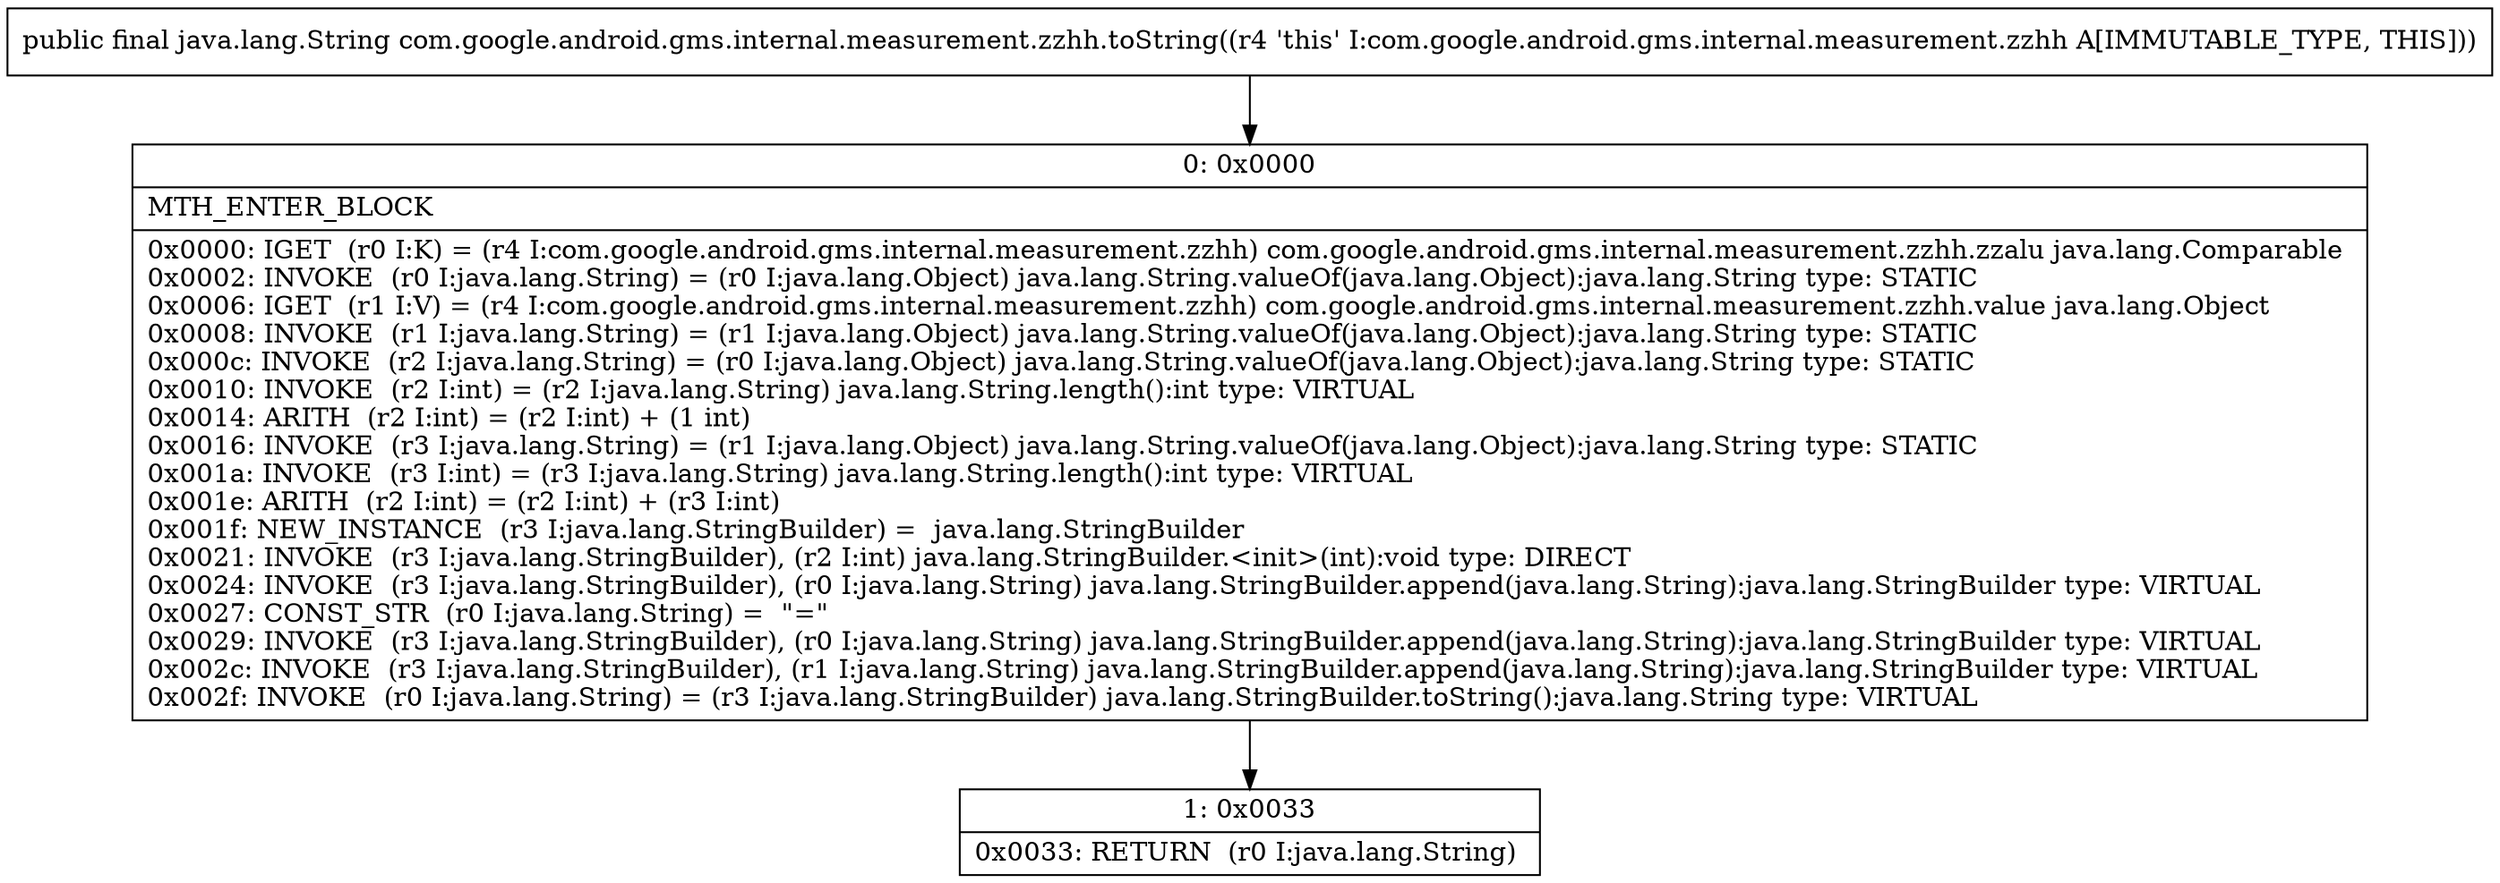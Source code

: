 digraph "CFG forcom.google.android.gms.internal.measurement.zzhh.toString()Ljava\/lang\/String;" {
Node_0 [shape=record,label="{0\:\ 0x0000|MTH_ENTER_BLOCK\l|0x0000: IGET  (r0 I:K) = (r4 I:com.google.android.gms.internal.measurement.zzhh) com.google.android.gms.internal.measurement.zzhh.zzalu java.lang.Comparable \l0x0002: INVOKE  (r0 I:java.lang.String) = (r0 I:java.lang.Object) java.lang.String.valueOf(java.lang.Object):java.lang.String type: STATIC \l0x0006: IGET  (r1 I:V) = (r4 I:com.google.android.gms.internal.measurement.zzhh) com.google.android.gms.internal.measurement.zzhh.value java.lang.Object \l0x0008: INVOKE  (r1 I:java.lang.String) = (r1 I:java.lang.Object) java.lang.String.valueOf(java.lang.Object):java.lang.String type: STATIC \l0x000c: INVOKE  (r2 I:java.lang.String) = (r0 I:java.lang.Object) java.lang.String.valueOf(java.lang.Object):java.lang.String type: STATIC \l0x0010: INVOKE  (r2 I:int) = (r2 I:java.lang.String) java.lang.String.length():int type: VIRTUAL \l0x0014: ARITH  (r2 I:int) = (r2 I:int) + (1 int) \l0x0016: INVOKE  (r3 I:java.lang.String) = (r1 I:java.lang.Object) java.lang.String.valueOf(java.lang.Object):java.lang.String type: STATIC \l0x001a: INVOKE  (r3 I:int) = (r3 I:java.lang.String) java.lang.String.length():int type: VIRTUAL \l0x001e: ARITH  (r2 I:int) = (r2 I:int) + (r3 I:int) \l0x001f: NEW_INSTANCE  (r3 I:java.lang.StringBuilder) =  java.lang.StringBuilder \l0x0021: INVOKE  (r3 I:java.lang.StringBuilder), (r2 I:int) java.lang.StringBuilder.\<init\>(int):void type: DIRECT \l0x0024: INVOKE  (r3 I:java.lang.StringBuilder), (r0 I:java.lang.String) java.lang.StringBuilder.append(java.lang.String):java.lang.StringBuilder type: VIRTUAL \l0x0027: CONST_STR  (r0 I:java.lang.String) =  \"=\" \l0x0029: INVOKE  (r3 I:java.lang.StringBuilder), (r0 I:java.lang.String) java.lang.StringBuilder.append(java.lang.String):java.lang.StringBuilder type: VIRTUAL \l0x002c: INVOKE  (r3 I:java.lang.StringBuilder), (r1 I:java.lang.String) java.lang.StringBuilder.append(java.lang.String):java.lang.StringBuilder type: VIRTUAL \l0x002f: INVOKE  (r0 I:java.lang.String) = (r3 I:java.lang.StringBuilder) java.lang.StringBuilder.toString():java.lang.String type: VIRTUAL \l}"];
Node_1 [shape=record,label="{1\:\ 0x0033|0x0033: RETURN  (r0 I:java.lang.String) \l}"];
MethodNode[shape=record,label="{public final java.lang.String com.google.android.gms.internal.measurement.zzhh.toString((r4 'this' I:com.google.android.gms.internal.measurement.zzhh A[IMMUTABLE_TYPE, THIS])) }"];
MethodNode -> Node_0;
Node_0 -> Node_1;
}

